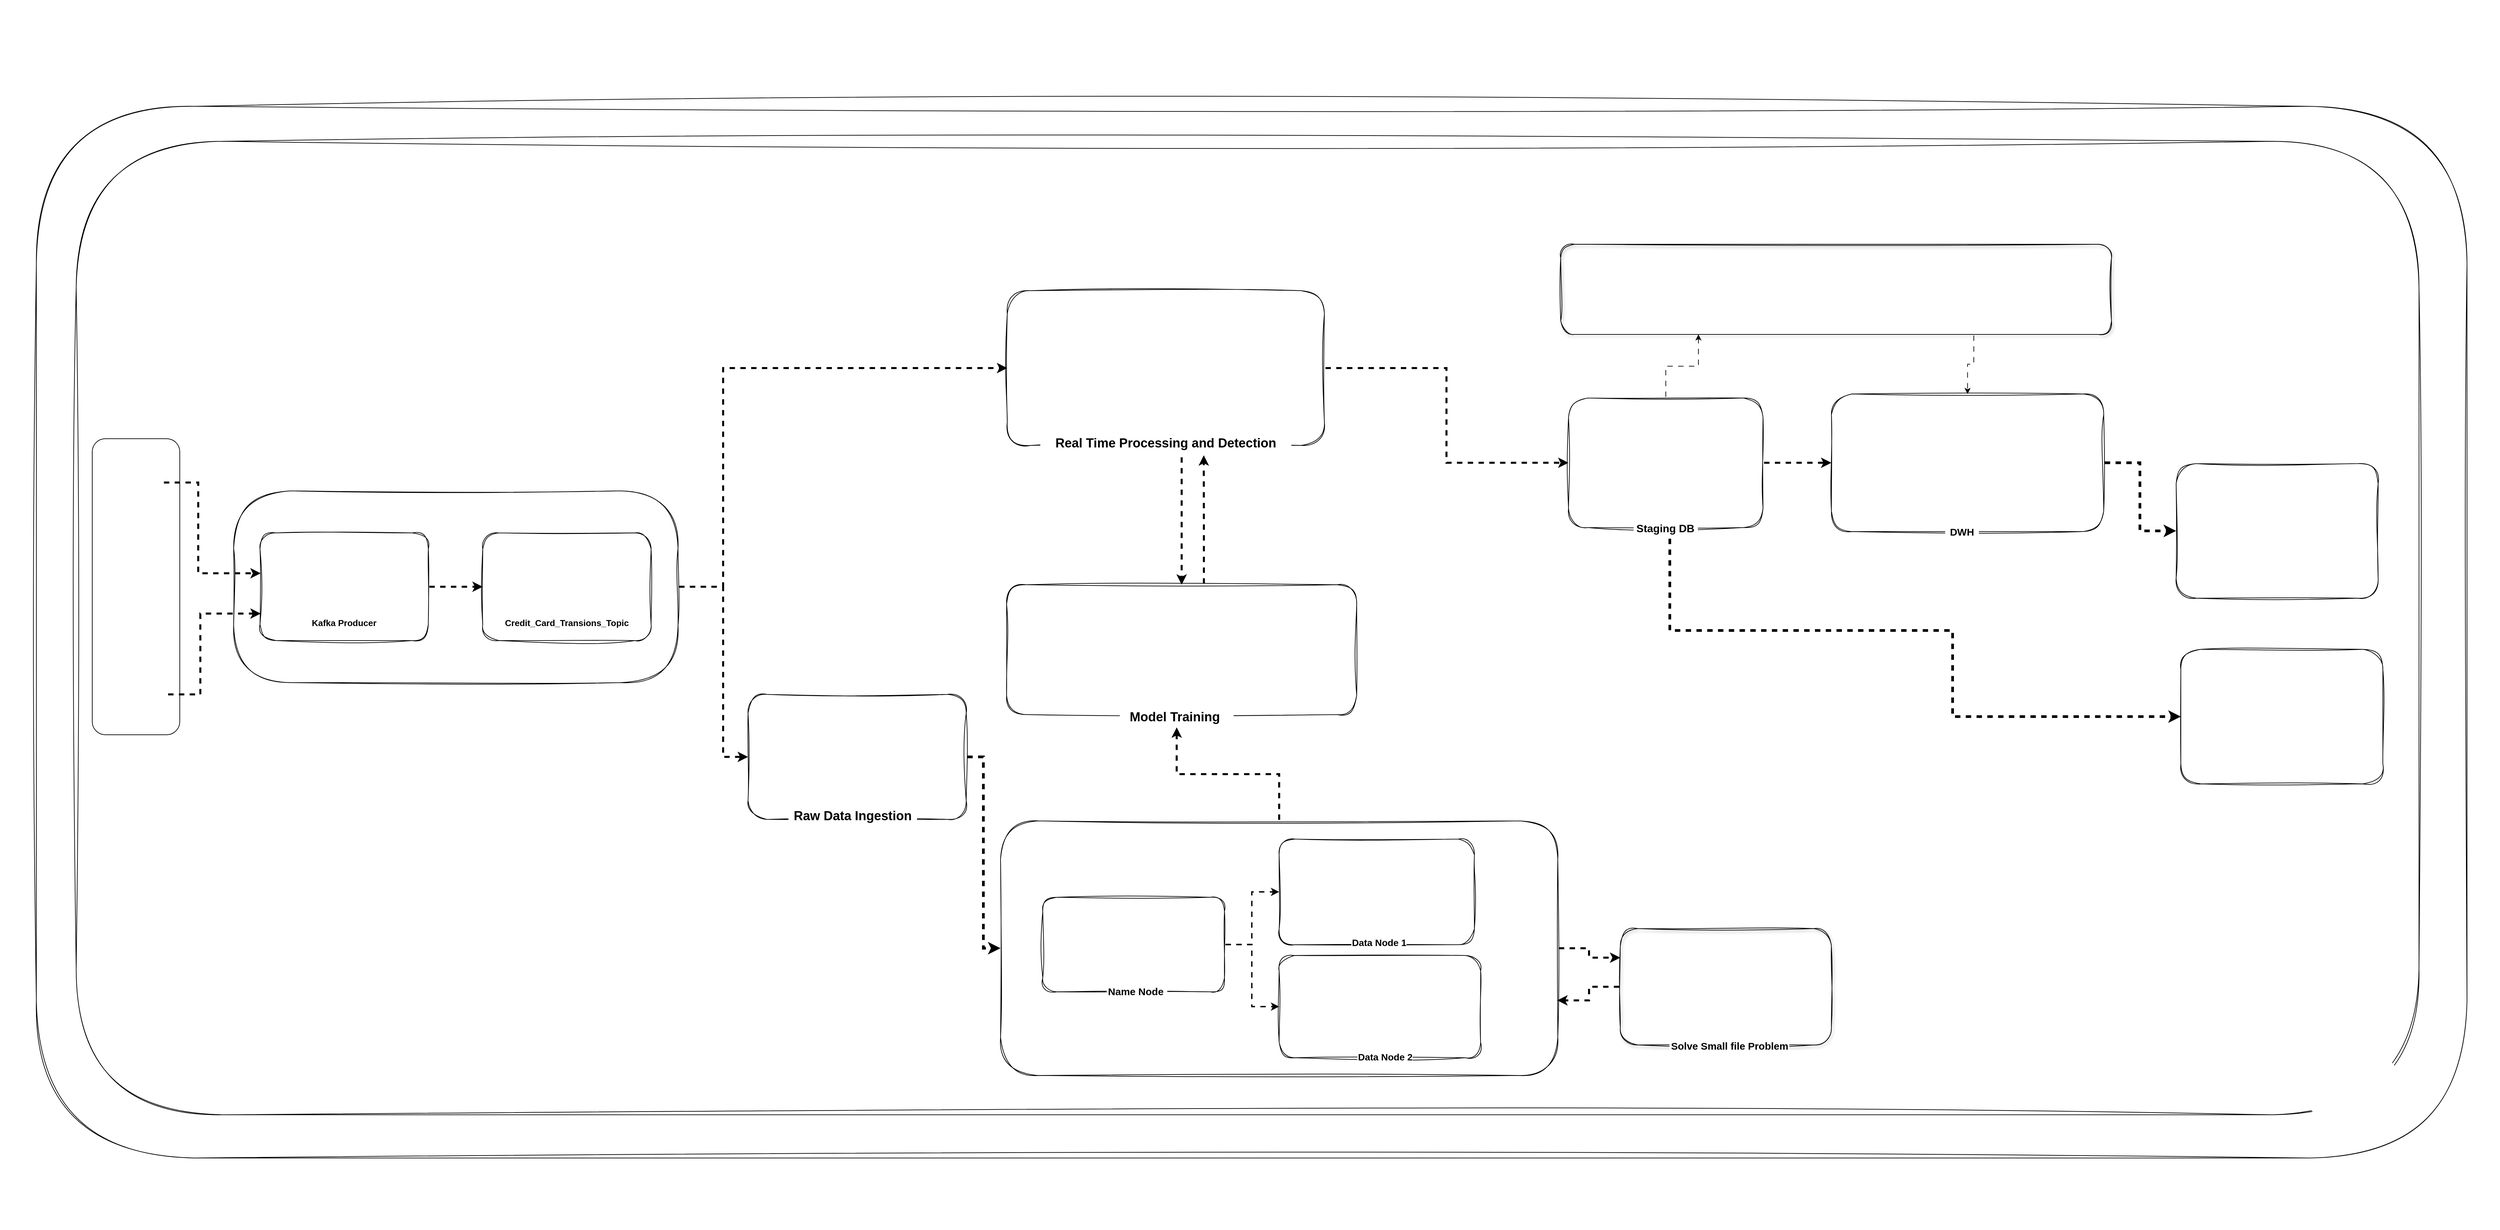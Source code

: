 <mxfile version="24.7.17">
  <diagram name="Page-1" id="LfsDnY6Bl6Zb3LHkaW1e">
    <mxGraphModel dx="-500" dy="3830" grid="0" gridSize="10" guides="1" tooltips="1" connect="1" arrows="1" fold="1" page="0" pageScale="1" pageWidth="850" pageHeight="1100" math="0" shadow="0">
      <root>
        <mxCell id="0" />
        <mxCell id="1" parent="0" />
        <mxCell id="5ppa_W2AHfOyXd1nZIk5-3" value="" style="group" parent="1" vertex="1" connectable="0">
          <mxGeometry x="4964" y="-1549" width="3712" height="1826.98" as="geometry" />
        </mxCell>
        <mxCell id="kcarH5I2NXuh7Zedb2XX-24" value="" style="rounded=1;whiteSpace=wrap;html=1;fillColor=none;sketch=1;curveFitting=1;jiggle=2;" parent="5ppa_W2AHfOyXd1nZIk5-3" vertex="1">
          <mxGeometry x="1111" y="1032" width="324" height="185.73" as="geometry" />
        </mxCell>
        <mxCell id="kcarH5I2NXuh7Zedb2XX-94" value="" style="group" parent="5ppa_W2AHfOyXd1nZIk5-3" vertex="1" connectable="0">
          <mxGeometry x="3232" y="688.98" width="300" height="200" as="geometry" />
        </mxCell>
        <mxCell id="kcarH5I2NXuh7Zedb2XX-93" value="" style="rounded=1;whiteSpace=wrap;html=1;fillColor=none;sketch=1;curveFitting=1;jiggle=2;" parent="kcarH5I2NXuh7Zedb2XX-94" vertex="1">
          <mxGeometry width="300" height="200" as="geometry" />
        </mxCell>
        <mxCell id="kcarH5I2NXuh7Zedb2XX-80" value="" style="shape=image;verticalLabelPosition=bottom;labelBackgroundColor=default;verticalAlign=top;aspect=fixed;imageAspect=0;image=https://logos-world.net/wp-content/uploads/2022/02/Microsoft-Power-BI-Symbol.png;" parent="kcarH5I2NXuh7Zedb2XX-94" vertex="1">
          <mxGeometry x="14" y="18.49" width="274.67" height="154.51" as="geometry" />
        </mxCell>
        <mxCell id="kcarH5I2NXuh7Zedb2XX-96" value="" style="group" parent="5ppa_W2AHfOyXd1nZIk5-3" vertex="1" connectable="0">
          <mxGeometry x="3239" y="964.98" width="300" height="200" as="geometry" />
        </mxCell>
        <mxCell id="kcarH5I2NXuh7Zedb2XX-95" value="" style="rounded=1;whiteSpace=wrap;html=1;fillColor=none;sketch=1;curveFitting=1;jiggle=2;" parent="kcarH5I2NXuh7Zedb2XX-96" vertex="1">
          <mxGeometry width="300.0" height="200" as="geometry" />
        </mxCell>
        <mxCell id="kcarH5I2NXuh7Zedb2XX-79" value="" style="shape=image;verticalLabelPosition=bottom;labelBackgroundColor=default;verticalAlign=top;aspect=fixed;imageAspect=0;image=https://www.turbogeek.co.uk/wp-content/uploads/2020/09/1200px-Grafana_logo.svg_.png;" parent="kcarH5I2NXuh7Zedb2XX-96" vertex="1">
          <mxGeometry x="63.27" y="8" width="173.46" height="177" as="geometry" />
        </mxCell>
        <mxCell id="kere6LFMNqeJJOD1_rnF-20" style="edgeStyle=orthogonalEdgeStyle;rounded=0;orthogonalLoop=1;jettySize=auto;html=1;entryX=0;entryY=0.5;entryDx=0;entryDy=0;strokeWidth=3;flowAnimation=1;exitX=1;exitY=0.5;exitDx=0;exitDy=0;" parent="5ppa_W2AHfOyXd1nZIk5-3" source="kere6LFMNqeJJOD1_rnF-14" target="kcarH5I2NXuh7Zedb2XX-81" edge="1">
          <mxGeometry relative="1" as="geometry">
            <mxPoint x="2225" y="538.067" as="sourcePoint" />
          </mxGeometry>
        </mxCell>
        <mxCell id="kcarH5I2NXuh7Zedb2XX-18" value="" style="group" parent="5ppa_W2AHfOyXd1nZIk5-3" vertex="1" connectable="0">
          <mxGeometry x="386.14" y="791.98" width="250" height="160.0" as="geometry" />
        </mxCell>
        <mxCell id="kcarH5I2NXuh7Zedb2XX-12" value="Kafka Producer" style="shape=image;verticalLabelPosition=bottom;labelBackgroundColor=default;verticalAlign=top;aspect=fixed;imageAspect=0;image=https://static-00.iconduck.com/assets.00/kafka-icon-2048x935-cvu4503l.png;fontSize=13;fontStyle=1" parent="kcarH5I2NXuh7Zedb2XX-18" vertex="1">
          <mxGeometry x="38.35" y="40.44" width="173.29" height="79.13" as="geometry" />
        </mxCell>
        <mxCell id="kcarH5I2NXuh7Zedb2XX-17" value="" style="rounded=1;whiteSpace=wrap;html=1;fillColor=none;sketch=1;curveFitting=1;jiggle=2;" parent="kcarH5I2NXuh7Zedb2XX-18" vertex="1">
          <mxGeometry width="250" height="160" as="geometry" />
        </mxCell>
        <mxCell id="kcarH5I2NXuh7Zedb2XX-13" value="" style="rounded=1;whiteSpace=wrap;html=1;fillColor=none;sketch=1;curveFitting=1;jiggle=2;" parent="5ppa_W2AHfOyXd1nZIk5-3" vertex="1">
          <mxGeometry x="717" y="791.98" width="250" height="160" as="geometry" />
        </mxCell>
        <mxCell id="kcarH5I2NXuh7Zedb2XX-3" value="Credit_Card_Transions_Topic" style="shape=image;verticalLabelPosition=bottom;labelBackgroundColor=default;verticalAlign=top;aspect=fixed;imageAspect=0;image=https://static-00.iconduck.com/assets.00/kafka-icon-2048x935-cvu4503l.png;fontSize=13;fontStyle=1" parent="5ppa_W2AHfOyXd1nZIk5-3" vertex="1">
          <mxGeometry x="755.36" y="832.42" width="173.29" height="79.13" as="geometry" />
        </mxCell>
        <mxCell id="friyxeqYt2H_IM2uGogb-9" style="edgeStyle=orthogonalEdgeStyle;rounded=0;orthogonalLoop=1;jettySize=auto;html=1;entryX=0;entryY=0.5;entryDx=0;entryDy=0;flowAnimation=1;strokeWidth=3;" parent="5ppa_W2AHfOyXd1nZIk5-3" source="kcarH5I2NXuh7Zedb2XX-36" target="kere6LFMNqeJJOD1_rnF-14" edge="1">
          <mxGeometry relative="1" as="geometry">
            <Array as="points">
              <mxPoint x="1074" y="872" />
              <mxPoint x="1074" y="547" />
            </Array>
          </mxGeometry>
        </mxCell>
        <mxCell id="dS40nmtkrJW5u6FI1uuJ-8" style="edgeStyle=orthogonalEdgeStyle;rounded=0;orthogonalLoop=1;jettySize=auto;html=1;entryX=0;entryY=0.5;entryDx=0;entryDy=0;strokeWidth=3;flowAnimation=1;" parent="5ppa_W2AHfOyXd1nZIk5-3" source="kcarH5I2NXuh7Zedb2XX-36" target="kcarH5I2NXuh7Zedb2XX-24" edge="1">
          <mxGeometry relative="1" as="geometry">
            <Array as="points">
              <mxPoint x="1074" y="872" />
              <mxPoint x="1074" y="1125" />
            </Array>
          </mxGeometry>
        </mxCell>
        <mxCell id="kcarH5I2NXuh7Zedb2XX-36" value="" style="rounded=1;whiteSpace=wrap;html=1;fillColor=none;arcSize=30;sketch=1;curveFitting=1;jiggle=2;" parent="5ppa_W2AHfOyXd1nZIk5-3" vertex="1">
          <mxGeometry x="347" y="729.48" width="660" height="284.99" as="geometry" />
        </mxCell>
        <mxCell id="kcarH5I2NXuh7Zedb2XX-20" style="edgeStyle=orthogonalEdgeStyle;rounded=0;orthogonalLoop=1;jettySize=auto;html=1;entryX=0;entryY=0.5;entryDx=0;entryDy=0;flowAnimation=1;strokeWidth=3;" parent="5ppa_W2AHfOyXd1nZIk5-3" source="kcarH5I2NXuh7Zedb2XX-17" target="kcarH5I2NXuh7Zedb2XX-13" edge="1">
          <mxGeometry relative="1" as="geometry" />
        </mxCell>
        <mxCell id="kcarH5I2NXuh7Zedb2XX-30" value="" style="group" parent="5ppa_W2AHfOyXd1nZIk5-3" vertex="1" connectable="0">
          <mxGeometry x="577" y="631.98" width="220" height="125" as="geometry" />
        </mxCell>
        <mxCell id="kcarH5I2NXuh7Zedb2XX-2" value="" style="shape=image;verticalLabelPosition=bottom;labelBackgroundColor=default;verticalAlign=top;aspect=fixed;imageAspect=0;image=https://blog.medinvention.dev/content/images/2021/02/Apache-ZooKeeper.png;" parent="kcarH5I2NXuh7Zedb2XX-30" vertex="1">
          <mxGeometry x="35.2" y="27.344" width="131.414" height="71.07" as="geometry" />
        </mxCell>
        <mxCell id="kcarH5I2NXuh7Zedb2XX-50" value="" style="group" parent="5ppa_W2AHfOyXd1nZIk5-3" vertex="1" connectable="0">
          <mxGeometry x="137" y="651.98" width="130" height="440" as="geometry" />
        </mxCell>
        <mxCell id="kcarH5I2NXuh7Zedb2XX-49" value="" style="rounded=1;whiteSpace=wrap;html=1;fillColor=none;" parent="kcarH5I2NXuh7Zedb2XX-50" vertex="1">
          <mxGeometry width="130" height="440" as="geometry" />
        </mxCell>
        <mxCell id="kcarH5I2NXuh7Zedb2XX-45" value="" style="shape=image;verticalLabelPosition=bottom;labelBackgroundColor=default;verticalAlign=top;aspect=fixed;imageAspect=0;image=https://cdn-icons-png.flaticon.com/512/159/159970.png;" parent="kcarH5I2NXuh7Zedb2XX-50" vertex="1">
          <mxGeometry x="25.15" y="25.31" width="79.69" height="79.69" as="geometry" />
        </mxCell>
        <mxCell id="kcarH5I2NXuh7Zedb2XX-46" value="" style="shape=image;verticalLabelPosition=bottom;labelBackgroundColor=default;verticalAlign=top;aspect=fixed;imageAspect=0;image=https://cdn-icons-png.freepik.com/512/8552/8552832.png;" parent="kcarH5I2NXuh7Zedb2XX-50" vertex="1">
          <mxGeometry x="29.03" y="140" width="71.94" height="71.94" as="geometry" />
        </mxCell>
        <mxCell id="kcarH5I2NXuh7Zedb2XX-47" value="" style="shape=image;verticalLabelPosition=bottom;labelBackgroundColor=default;verticalAlign=top;aspect=fixed;imageAspect=0;image=https://cdn-icons-png.freepik.com/512/12877/12877931.png;" parent="kcarH5I2NXuh7Zedb2XX-50" vertex="1">
          <mxGeometry x="26.27" y="242.54" width="77.46" height="77.46" as="geometry" />
        </mxCell>
        <mxCell id="kcarH5I2NXuh7Zedb2XX-48" value="" style="shape=image;verticalLabelPosition=bottom;labelBackgroundColor=default;verticalAlign=top;aspect=fixed;imageAspect=0;image=https://cdn3.iconfinder.com/data/icons/money-glyph-silhouettes-pack/4000/22-05-20-Money-pixel-perfect-icons-glyph-14-512.png;" parent="kcarH5I2NXuh7Zedb2XX-50" vertex="1">
          <mxGeometry x="31.12" y="340" width="80" height="80" as="geometry" />
        </mxCell>
        <mxCell id="kcarH5I2NXuh7Zedb2XX-55" style="edgeStyle=orthogonalEdgeStyle;rounded=0;orthogonalLoop=1;jettySize=auto;html=1;entryX=0.061;entryY=0.43;entryDx=0;entryDy=0;entryPerimeter=0;strokeWidth=3;flowAnimation=1;" parent="5ppa_W2AHfOyXd1nZIk5-3" source="kcarH5I2NXuh7Zedb2XX-45" target="kcarH5I2NXuh7Zedb2XX-36" edge="1">
          <mxGeometry relative="1" as="geometry" />
        </mxCell>
        <mxCell id="kcarH5I2NXuh7Zedb2XX-57" style="edgeStyle=orthogonalEdgeStyle;rounded=0;orthogonalLoop=1;jettySize=auto;html=1;entryX=0.061;entryY=0.64;entryDx=0;entryDy=0;entryPerimeter=0;strokeWidth=3;flowAnimation=1;" parent="5ppa_W2AHfOyXd1nZIk5-3" source="kcarH5I2NXuh7Zedb2XX-48" target="kcarH5I2NXuh7Zedb2XX-36" edge="1">
          <mxGeometry relative="1" as="geometry" />
        </mxCell>
        <mxCell id="friyxeqYt2H_IM2uGogb-5" value="" style="group" parent="5ppa_W2AHfOyXd1nZIk5-3" vertex="1" connectable="0">
          <mxGeometry x="2318" y="362.98" width="936" height="445.02" as="geometry" />
        </mxCell>
        <mxCell id="kcarH5I2NXuh7Zedb2XX-82" value="" style="group" parent="friyxeqYt2H_IM2uGogb-5" vertex="1" connectable="0">
          <mxGeometry x="11.556" y="228.535" width="288.889" height="207.485" as="geometry" />
        </mxCell>
        <mxCell id="kcarH5I2NXuh7Zedb2XX-81" value="" style="rounded=1;whiteSpace=wrap;html=1;fillColor=none;sketch=1;curveFitting=1;jiggle=2;" parent="kcarH5I2NXuh7Zedb2XX-82" vertex="1">
          <mxGeometry width="288.889" height="192.451" as="geometry" />
        </mxCell>
        <mxCell id="kcarH5I2NXuh7Zedb2XX-77" value="" style="shape=image;verticalLabelPosition=bottom;labelBackgroundColor=default;verticalAlign=top;aspect=fixed;imageAspect=0;image=https://www.qalamcode.com/wp-content/uploads/2024/11/PostgreSQL.png;" parent="kcarH5I2NXuh7Zedb2XX-82" vertex="1">
          <mxGeometry x="69.333" y="12.028" width="161.477" height="161.778" as="geometry" />
        </mxCell>
        <mxCell id="dS40nmtkrJW5u6FI1uuJ-39" value="&lt;font size=&quot;1&quot; style=&quot;&quot;&gt;&lt;b style=&quot;font-size: 16px;&quot;&gt;Staging DB&lt;/b&gt;&lt;/font&gt;" style="text;html=1;align=center;verticalAlign=middle;whiteSpace=wrap;rounded=0;fillColor=default;" parent="kcarH5I2NXuh7Zedb2XX-82" vertex="1">
          <mxGeometry x="96.754" y="178.485" width="95.38" height="29" as="geometry" />
        </mxCell>
        <mxCell id="_22NV1dZ3HJoFYhtjVRD-41" style="edgeStyle=orthogonalEdgeStyle;rounded=0;orthogonalLoop=1;jettySize=auto;html=1;entryX=0.25;entryY=1;entryDx=0;entryDy=0;flowAnimation=1;" parent="friyxeqYt2H_IM2uGogb-5" source="kcarH5I2NXuh7Zedb2XX-81" target="kcarH5I2NXuh7Zedb2XX-90" edge="1">
          <mxGeometry relative="1" as="geometry" />
        </mxCell>
        <mxCell id="_LsLc6gDLLsDXWpWu7L5-1" value="" style="group" parent="friyxeqYt2H_IM2uGogb-5" vertex="1" connectable="0">
          <mxGeometry width="818" height="134" as="geometry" />
        </mxCell>
        <mxCell id="kcarH5I2NXuh7Zedb2XX-90" value="" style="rounded=1;whiteSpace=wrap;html=1;fillColor=none;sketch=1;curveFitting=1;jiggle=2;shadow=1;" parent="_LsLc6gDLLsDXWpWu7L5-1" vertex="1">
          <mxGeometry width="818" height="134" as="geometry" />
        </mxCell>
        <mxCell id="kcarH5I2NXuh7Zedb2XX-89" value="" style="shape=image;verticalLabelPosition=bottom;labelBackgroundColor=default;verticalAlign=top;aspect=fixed;imageAspect=0;image=https://upload.wikimedia.org/wikipedia/commons/thumb/d/de/AirflowLogo.png/1200px-AirflowLogo.png;" parent="_LsLc6gDLLsDXWpWu7L5-1" vertex="1">
          <mxGeometry x="295.883" y="14.884" width="226.243" height="87.481" as="geometry" />
        </mxCell>
        <mxCell id="kcarH5I2NXuh7Zedb2XX-88" value="" style="group" parent="5ppa_W2AHfOyXd1nZIk5-3" vertex="1" connectable="0">
          <mxGeometry x="2719.996" y="585.501" width="404.444" height="219.5" as="geometry" />
        </mxCell>
        <mxCell id="kcarH5I2NXuh7Zedb2XX-78" value="" style="shape=image;verticalLabelPosition=bottom;labelBackgroundColor=default;verticalAlign=top;aspect=fixed;imageAspect=0;image=https://upload.wikimedia.org/wikipedia/commons/thumb/f/ff/Snowflake_Logo.svg/2560px-Snowflake_Logo.svg.png;" parent="kcarH5I2NXuh7Zedb2XX-88" vertex="1">
          <mxGeometry x="33.107" y="66.155" width="338.22" height="80.889" as="geometry" />
        </mxCell>
        <mxCell id="kcarH5I2NXuh7Zedb2XX-87" value="" style="rounded=1;whiteSpace=wrap;html=1;fillColor=none;sketch=1;curveFitting=1;jiggle=2;" parent="kcarH5I2NXuh7Zedb2XX-88" vertex="1">
          <mxGeometry width="404.444" height="204.479" as="geometry" />
        </mxCell>
        <mxCell id="dS40nmtkrJW5u6FI1uuJ-40" value="&lt;font style=&quot;font-size: 15px;&quot;&gt;&lt;b&gt;DWH&lt;/b&gt;&lt;/font&gt;" style="text;html=1;align=center;verticalAlign=middle;whiteSpace=wrap;rounded=0;fillColor=default;" parent="kcarH5I2NXuh7Zedb2XX-88" vertex="1">
          <mxGeometry x="169" y="189.5" width="50" height="30" as="geometry" />
        </mxCell>
        <mxCell id="_22NV1dZ3HJoFYhtjVRD-37" style="edgeStyle=orthogonalEdgeStyle;rounded=0;orthogonalLoop=1;jettySize=auto;html=1;entryX=0;entryY=0.5;entryDx=0;entryDy=0;flowAnimation=1;strokeWidth=3;" parent="5ppa_W2AHfOyXd1nZIk5-3" source="kcarH5I2NXuh7Zedb2XX-81" target="kcarH5I2NXuh7Zedb2XX-87" edge="1">
          <mxGeometry relative="1" as="geometry" />
        </mxCell>
        <mxCell id="_22NV1dZ3HJoFYhtjVRD-42" style="edgeStyle=orthogonalEdgeStyle;rounded=0;orthogonalLoop=1;jettySize=auto;html=1;exitX=0.75;exitY=1;exitDx=0;exitDy=0;entryX=0.5;entryY=0;entryDx=0;entryDy=0;flowAnimation=1;" parent="5ppa_W2AHfOyXd1nZIk5-3" source="kcarH5I2NXuh7Zedb2XX-90" target="kcarH5I2NXuh7Zedb2XX-87" edge="1">
          <mxGeometry relative="1" as="geometry" />
        </mxCell>
        <mxCell id="friyxeqYt2H_IM2uGogb-12" style="edgeStyle=orthogonalEdgeStyle;rounded=0;orthogonalLoop=1;jettySize=auto;html=1;entryX=0;entryY=0.5;entryDx=0;entryDy=0;strokeWidth=4;flowAnimation=1;" parent="5ppa_W2AHfOyXd1nZIk5-3" source="kcarH5I2NXuh7Zedb2XX-87" target="kcarH5I2NXuh7Zedb2XX-93" edge="1">
          <mxGeometry relative="1" as="geometry" />
        </mxCell>
        <mxCell id="friyxeqYt2H_IM2uGogb-13" style="edgeStyle=orthogonalEdgeStyle;rounded=0;orthogonalLoop=1;jettySize=auto;html=1;entryX=0;entryY=0.5;entryDx=0;entryDy=0;strokeWidth=4;flowAnimation=1;" parent="5ppa_W2AHfOyXd1nZIk5-3" source="dS40nmtkrJW5u6FI1uuJ-39" target="kcarH5I2NXuh7Zedb2XX-95" edge="1">
          <mxGeometry relative="1" as="geometry">
            <mxPoint x="2480" y="786.98" as="sourcePoint" />
            <Array as="points">
              <mxPoint x="2480" y="937" />
              <mxPoint x="2900" y="937" />
              <mxPoint x="2900" y="1065" />
            </Array>
          </mxGeometry>
        </mxCell>
        <mxCell id="P1ue3Hpq2hntPY72s0VW-1" style="edgeStyle=orthogonalEdgeStyle;rounded=0;orthogonalLoop=1;jettySize=auto;html=1;entryX=0;entryY=0.5;entryDx=0;entryDy=0;flowAnimation=1;strokeWidth=4;" parent="5ppa_W2AHfOyXd1nZIk5-3" source="kcarH5I2NXuh7Zedb2XX-24" target="_22NV1dZ3HJoFYhtjVRD-26" edge="1">
          <mxGeometry relative="1" as="geometry" />
        </mxCell>
        <mxCell id="dS40nmtkrJW5u6FI1uuJ-6" value="" style="shape=image;verticalLabelPosition=bottom;labelBackgroundColor=default;verticalAlign=top;aspect=fixed;imageAspect=0;image=https://www.alura.com.br/artigos/assets/spark-streaming/spark-streaming.jpg;clipPath=inset(0% 28% 0% 25%);" parent="5ppa_W2AHfOyXd1nZIk5-3" vertex="1">
          <mxGeometry x="1134.13" y="1041" width="277.74" height="153.64" as="geometry" />
        </mxCell>
        <mxCell id="P1ue3Hpq2hntPY72s0VW-104" value="" style="group" parent="5ppa_W2AHfOyXd1nZIk5-3" vertex="1" connectable="0">
          <mxGeometry x="2406.503" y="1379.997" width="313.492" height="189.003" as="geometry" />
        </mxCell>
        <mxCell id="kcarH5I2NXuh7Zedb2XX-21" value="" style="rounded=1;whiteSpace=wrap;html=1;fillColor=none;sketch=1;curveFitting=1;jiggle=2;shadow=1;glass=1;" parent="P1ue3Hpq2hntPY72s0VW-104" vertex="1">
          <mxGeometry width="313.492" height="172.973" as="geometry" />
        </mxCell>
        <mxCell id="kcarH5I2NXuh7Zedb2XX-9" value="" style="shape=image;verticalLabelPosition=bottom;labelBackgroundColor=default;verticalAlign=top;aspect=fixed;imageAspect=0;image=https://upload.wikimedia.org/wikipedia/commons/thumb/f/f3/Apache_Spark_logo.svg/512px-Apache_Spark_logo.svg.png;fontSize=13;fontStyle=1" parent="P1ue3Hpq2hntPY72s0VW-104" vertex="1">
          <mxGeometry x="32.57" y="21.98" width="248.36" height="129.02" as="geometry" />
        </mxCell>
        <mxCell id="dS40nmtkrJW5u6FI1uuJ-34" value="&lt;b&gt;&lt;font style=&quot;font-size: 15px;&quot;&gt;Solve Small file Problem&lt;/font&gt;&lt;/b&gt;" style="text;html=1;align=center;verticalAlign=middle;whiteSpace=wrap;rounded=0;fillColor=default;" parent="P1ue3Hpq2hntPY72s0VW-104" vertex="1">
          <mxGeometry x="72.997" y="159.003" width="178" height="30" as="geometry" />
        </mxCell>
        <mxCell id="kere6LFMNqeJJOD1_rnF-13" value="" style="group" parent="5ppa_W2AHfOyXd1nZIk5-3" vertex="1" connectable="0">
          <mxGeometry x="1496" y="432" width="491.17" height="246.02" as="geometry" />
        </mxCell>
        <mxCell id="kere6LFMNqeJJOD1_rnF-14" value="" style="rounded=1;whiteSpace=wrap;html=1;fillColor=none;sketch=1;curveFitting=1;jiggle=2;" parent="kere6LFMNqeJJOD1_rnF-13" vertex="1">
          <mxGeometry width="471" height="230" as="geometry" />
        </mxCell>
        <mxCell id="kere6LFMNqeJJOD1_rnF-4" value="" style="shape=image;verticalLabelPosition=bottom;labelBackgroundColor=default;verticalAlign=top;aspect=fixed;imageAspect=0;image=https://www.alura.com.br/artigos/assets/spark-streaming/spark-streaming.jpg;clipPath=inset(0% 28% 0% 25%);" parent="kere6LFMNqeJJOD1_rnF-13" vertex="1">
          <mxGeometry x="63.998" y="10.02" width="338.04" height="187" as="geometry" />
        </mxCell>
        <mxCell id="dS40nmtkrJW5u6FI1uuJ-2" value="&lt;b style=&quot;&quot;&gt;&lt;font style=&quot;font-size: 19px;&quot;&gt;Real Time Processing and Detection&lt;/font&gt;&lt;/b&gt;" style="text;html=1;align=center;verticalAlign=middle;whiteSpace=wrap;rounded=0;fillColor=default;" parent="kere6LFMNqeJJOD1_rnF-13" vertex="1">
          <mxGeometry x="49" y="207.02" width="373" height="39" as="geometry" />
        </mxCell>
        <mxCell id="_22NV1dZ3HJoFYhtjVRD-33" value="" style="group" parent="5ppa_W2AHfOyXd1nZIk5-3" vertex="1" connectable="0">
          <mxGeometry x="1486" y="1220" width="2226" height="606.98" as="geometry" />
        </mxCell>
        <mxCell id="_22NV1dZ3HJoFYhtjVRD-26" value="" style="rounded=1;whiteSpace=wrap;html=1;fillColor=none;sketch=1;curveFitting=1;jiggle=2;" parent="_22NV1dZ3HJoFYhtjVRD-33" vertex="1">
          <mxGeometry width="827.619" height="378.378" as="geometry" />
        </mxCell>
        <mxCell id="_22NV1dZ3HJoFYhtjVRD-19" value="" style="group" parent="_22NV1dZ3HJoFYhtjVRD-33" vertex="1" connectable="0">
          <mxGeometry x="413.81" y="200" width="299.19" height="152" as="geometry" />
        </mxCell>
        <mxCell id="_22NV1dZ3HJoFYhtjVRD-18" value="" style="rounded=1;whiteSpace=wrap;html=1;fillColor=none;sketch=1;curveFitting=1;jiggle=2;" parent="_22NV1dZ3HJoFYhtjVRD-19" vertex="1">
          <mxGeometry width="299.19" height="152" as="geometry" />
        </mxCell>
        <mxCell id="_22NV1dZ3HJoFYhtjVRD-16" value="Data Node 2" style="shape=image;verticalLabelPosition=bottom;labelBackgroundColor=default;verticalAlign=top;aspect=fixed;imageAspect=0;image=https://miro.medium.com/v2/resize:fit:640/1*IwREy4zpiSstXRZuGZPl3Q.png;fontStyle=1;fontSize=14;" parent="_22NV1dZ3HJoFYhtjVRD-19" vertex="1">
          <mxGeometry x="25.19" y="11" width="264.9" height="125" as="geometry" />
        </mxCell>
        <mxCell id="_22NV1dZ3HJoFYhtjVRD-21" value="" style="group" parent="_22NV1dZ3HJoFYhtjVRD-33" vertex="1" connectable="0">
          <mxGeometry x="413.81" y="27.027" width="313.492" height="157" as="geometry" />
        </mxCell>
        <mxCell id="_22NV1dZ3HJoFYhtjVRD-20" value="" style="rounded=1;whiteSpace=wrap;html=1;fillColor=none;sketch=1;curveFitting=1;jiggle=2;" parent="_22NV1dZ3HJoFYhtjVRD-21" vertex="1">
          <mxGeometry width="290" height="157" as="geometry" />
        </mxCell>
        <mxCell id="_22NV1dZ3HJoFYhtjVRD-10" value="Data Node 1" style="shape=image;verticalLabelPosition=bottom;labelBackgroundColor=default;verticalAlign=top;aspect=fixed;imageAspect=0;image=https://miro.medium.com/v2/resize:fit:640/1*IwREy4zpiSstXRZuGZPl3Q.png;fontStyle=1;fontSize=14;" parent="_22NV1dZ3HJoFYhtjVRD-21" vertex="1">
          <mxGeometry x="20.19" y="17.9" width="256.86" height="121.2" as="geometry" />
        </mxCell>
        <mxCell id="_22NV1dZ3HJoFYhtjVRD-23" value="" style="group" parent="_22NV1dZ3HJoFYhtjVRD-33" vertex="1" connectable="0">
          <mxGeometry x="62.698" y="113.514" width="285.87" height="186" as="geometry" />
        </mxCell>
        <mxCell id="_22NV1dZ3HJoFYhtjVRD-22" value="" style="rounded=1;whiteSpace=wrap;html=1;fillColor=none;sketch=1;curveFitting=1;jiggle=2;" parent="_22NV1dZ3HJoFYhtjVRD-23" vertex="1">
          <mxGeometry width="269.867" height="140.541" as="geometry" />
        </mxCell>
        <mxCell id="_22NV1dZ3HJoFYhtjVRD-15" value="" style="shape=image;verticalLabelPosition=bottom;labelBackgroundColor=default;verticalAlign=top;aspect=fixed;imageAspect=0;image=https://www.xillio.com/hubfs/Connectors/hadoop-logo.png;fontStyle=1;fontSize=14;" parent="_22NV1dZ3HJoFYhtjVRD-23" vertex="1">
          <mxGeometry x="4.3" y="-31.48" width="271.34" height="203.51" as="geometry" />
        </mxCell>
        <mxCell id="friyxeqYt2H_IM2uGogb-2" value="&lt;font style=&quot;font-size: 15px;&quot;&gt;&lt;b&gt;Name Node&lt;/b&gt;&amp;nbsp;&lt;/font&gt;" style="text;html=1;align=center;verticalAlign=middle;whiteSpace=wrap;rounded=0;fillColor=default;" parent="_22NV1dZ3HJoFYhtjVRD-23" vertex="1">
          <mxGeometry x="94.972" y="124.486" width="90" height="30" as="geometry" />
        </mxCell>
        <mxCell id="_22NV1dZ3HJoFYhtjVRD-28" style="edgeStyle=orthogonalEdgeStyle;rounded=0;orthogonalLoop=1;jettySize=auto;html=1;flowAnimation=1;strokeWidth=2;" parent="_22NV1dZ3HJoFYhtjVRD-33" source="_22NV1dZ3HJoFYhtjVRD-22" target="_22NV1dZ3HJoFYhtjVRD-18" edge="1">
          <mxGeometry relative="1" as="geometry" />
        </mxCell>
        <mxCell id="_22NV1dZ3HJoFYhtjVRD-30" style="edgeStyle=orthogonalEdgeStyle;rounded=0;orthogonalLoop=1;jettySize=auto;html=1;entryX=0;entryY=0.5;entryDx=0;entryDy=0;flowAnimation=1;strokeWidth=2;" parent="_22NV1dZ3HJoFYhtjVRD-33" source="_22NV1dZ3HJoFYhtjVRD-22" target="_22NV1dZ3HJoFYhtjVRD-20" edge="1">
          <mxGeometry relative="1" as="geometry" />
        </mxCell>
        <mxCell id="dS40nmtkrJW5u6FI1uuJ-7" value="&lt;b&gt;&lt;font style=&quot;font-size: 19px;&quot;&gt;Raw Data Ingestion&lt;/font&gt;&lt;/b&gt;" style="text;html=1;align=center;verticalAlign=middle;whiteSpace=wrap;rounded=0;fillColor=default;" parent="5ppa_W2AHfOyXd1nZIk5-3" vertex="1">
          <mxGeometry x="1171" y="1198" width="191" height="30" as="geometry" />
        </mxCell>
        <mxCell id="dS40nmtkrJW5u6FI1uuJ-23" style="edgeStyle=orthogonalEdgeStyle;rounded=0;orthogonalLoop=1;jettySize=auto;html=1;entryX=0.5;entryY=1;entryDx=0;entryDy=0;flowAnimation=1;strokeWidth=3;" parent="5ppa_W2AHfOyXd1nZIk5-3" source="_22NV1dZ3HJoFYhtjVRD-26" target="dS40nmtkrJW5u6FI1uuJ-10" edge="1">
          <mxGeometry relative="1" as="geometry" />
        </mxCell>
        <mxCell id="dS40nmtkrJW5u6FI1uuJ-31" value="" style="group" parent="5ppa_W2AHfOyXd1nZIk5-3" vertex="1" connectable="0">
          <mxGeometry x="1495" y="869" width="520" height="212" as="geometry" />
        </mxCell>
        <mxCell id="_bfDtZCsg3ACTZ2D3vB6-89" value="" style="shape=image;verticalLabelPosition=bottom;labelBackgroundColor=default;verticalAlign=top;aspect=fixed;imageAspect=0;image=https://gbhat.com/assets/images/spark_ml.png;" parent="dS40nmtkrJW5u6FI1uuJ-31" vertex="1">
          <mxGeometry x="77" y="19" width="373.27" height="146" as="geometry" />
        </mxCell>
        <mxCell id="dS40nmtkrJW5u6FI1uuJ-9" value="" style="rounded=1;whiteSpace=wrap;html=1;fillColor=none;sketch=1;curveFitting=1;jiggle=2;" parent="dS40nmtkrJW5u6FI1uuJ-31" vertex="1">
          <mxGeometry width="520" height="193" as="geometry" />
        </mxCell>
        <mxCell id="dS40nmtkrJW5u6FI1uuJ-10" value="&lt;font style=&quot;font-size: 19px;&quot;&gt;&lt;b&gt;Model Training&amp;nbsp;&lt;/b&gt;&lt;/font&gt;" style="text;html=1;align=center;verticalAlign=middle;whiteSpace=wrap;rounded=0;fillColor=default;" parent="dS40nmtkrJW5u6FI1uuJ-31" vertex="1">
          <mxGeometry x="168.14" y="182" width="169" height="30" as="geometry" />
        </mxCell>
        <mxCell id="dS40nmtkrJW5u6FI1uuJ-32" style="edgeStyle=orthogonalEdgeStyle;rounded=0;orthogonalLoop=1;jettySize=auto;html=1;flowAnimation=1;strokeWidth=3;" parent="5ppa_W2AHfOyXd1nZIk5-3" source="dS40nmtkrJW5u6FI1uuJ-2" target="dS40nmtkrJW5u6FI1uuJ-9" edge="1">
          <mxGeometry relative="1" as="geometry">
            <Array as="points">
              <mxPoint x="1755" y="722" />
              <mxPoint x="1755" y="722" />
            </Array>
          </mxGeometry>
        </mxCell>
        <mxCell id="dS40nmtkrJW5u6FI1uuJ-33" style="edgeStyle=orthogonalEdgeStyle;rounded=0;orthogonalLoop=1;jettySize=auto;html=1;entryX=0.651;entryY=0.964;entryDx=0;entryDy=0;entryPerimeter=0;flowAnimation=1;strokeWidth=3;" parent="5ppa_W2AHfOyXd1nZIk5-3" source="dS40nmtkrJW5u6FI1uuJ-9" target="dS40nmtkrJW5u6FI1uuJ-2" edge="1">
          <mxGeometry relative="1" as="geometry">
            <Array as="points">
              <mxPoint x="1788" y="794" />
              <mxPoint x="1788" y="794" />
            </Array>
          </mxGeometry>
        </mxCell>
        <mxCell id="friyxeqYt2H_IM2uGogb-4" value="" style="group" parent="5ppa_W2AHfOyXd1nZIk5-3" vertex="1" connectable="0">
          <mxGeometry width="3712" height="1721" as="geometry" />
        </mxCell>
        <mxCell id="kere6LFMNqeJJOD1_rnF-44" value="" style="group;fillColor=none;" parent="friyxeqYt2H_IM2uGogb-4" vertex="1" connectable="0">
          <mxGeometry x="28" y="158" width="3648" height="1563" as="geometry" />
        </mxCell>
        <mxCell id="_22NV1dZ3HJoFYhtjVRD-47" value="" style="rounded=1;whiteSpace=wrap;html=1;fillColor=none;container=0;sketch=1;curveFitting=1;jiggle=2;" parent="kere6LFMNqeJJOD1_rnF-44" vertex="1">
          <mxGeometry x="26" width="3610" height="1563" as="geometry" />
        </mxCell>
        <mxCell id="kcarH5I2NXuh7Zedb2XX-98" value="" style="rounded=1;whiteSpace=wrap;html=1;fillColor=none;sketch=1;curveFitting=1;jiggle=2;container=0;" parent="kere6LFMNqeJJOD1_rnF-44" vertex="1">
          <mxGeometry x="85.157" y="52.055" width="3479.518" height="1446.735" as="geometry" />
        </mxCell>
        <mxCell id="kcarH5I2NXuh7Zedb2XX-4" value="" style="shape=image;verticalLabelPosition=bottom;labelBackgroundColor=default;verticalAlign=top;aspect=fixed;imageAspect=0;image=https://www.pngplay.com/wp-content/uploads/13/Ubuntu-Logo-Transparent-Background.png;container=0;" parent="kere6LFMNqeJJOD1_rnF-44" vertex="1">
          <mxGeometry x="1577.687" y="1498.79" width="205.163" height="54.712" as="geometry" />
        </mxCell>
        <mxCell id="_22NV1dZ3HJoFYhtjVRD-45" value="" style="shape=image;verticalLabelPosition=bottom;labelBackgroundColor=default;verticalAlign=top;aspect=fixed;imageAspect=0;image=https://upload.wikimedia.org/wikipedia/commons/7/79/Docker_%28container_engine%29_logo.png;container=0;" parent="kere6LFMNqeJJOD1_rnF-44" vertex="1">
          <mxGeometry x="253.639" y="1386.567" width="519.927" height="124.261" as="geometry" />
        </mxCell>
        <mxCell id="_CQs1Z3hWOk7bnMP531Z-1" value="" style="shape=image;verticalLabelPosition=bottom;labelBackgroundColor=default;verticalAlign=top;aspect=fixed;imageAspect=0;image=https://static.vecteezy.com/system/resources/previews/024/555/259/large_2x/github-logo-transparent-free-png.png;" parent="kere6LFMNqeJJOD1_rnF-44" vertex="1">
          <mxGeometry x="3200.365" y="91.524" width="229.18" height="229.18" as="geometry" />
        </mxCell>
        <mxCell id="kcarH5I2NXuh7Zedb2XX-6" value="" style="shape=image;verticalLabelPosition=bottom;labelBackgroundColor=default;verticalAlign=top;aspect=fixed;imageAspect=0;image=https://www.pngplay.com/wp-content/uploads/3/Amazon-Web-Services-AWS-Logo-Transparent-PNG.png;rotation=-40;imageBackground=default;" parent="kere6LFMNqeJJOD1_rnF-44" vertex="1">
          <mxGeometry x="3412.675" y="1435.228" width="137.07" height="82.244" as="geometry" />
        </mxCell>
        <mxCell id="P1ue3Hpq2hntPY72s0VW-76" value="" style="shape=image;verticalLabelPosition=bottom;labelBackgroundColor=default;verticalAlign=top;aspect=fixed;imageAspect=0;image=https://code.vt.edu/uploads/-/system/project/avatar/4084/jupyter.png;" parent="kere6LFMNqeJJOD1_rnF-44" vertex="1">
          <mxGeometry x="186.004" y="130.004" width="173.728" height="173.728" as="geometry" />
        </mxCell>
        <mxCell id="kcarH5I2NXuh7Zedb2XX-5" value="" style="shape=image;verticalLabelPosition=bottom;labelBackgroundColor=default;verticalAlign=top;aspect=fixed;imageAspect=0;image=https://imgix.datadoghq.com/img/aws-integrations/amazon_ec2.png;container=0;" parent="friyxeqYt2H_IM2uGogb-4" vertex="1">
          <mxGeometry x="1584.865" width="401.292" height="256.365" as="geometry" />
        </mxCell>
        <mxCell id="5ppa_W2AHfOyXd1nZIk5-1" style="edgeStyle=orthogonalEdgeStyle;rounded=0;orthogonalLoop=1;jettySize=auto;html=1;entryX=0;entryY=0.25;entryDx=0;entryDy=0;flowAnimation=1;strokeWidth=3;" parent="5ppa_W2AHfOyXd1nZIk5-3" source="_22NV1dZ3HJoFYhtjVRD-26" target="kcarH5I2NXuh7Zedb2XX-21" edge="1">
          <mxGeometry relative="1" as="geometry" />
        </mxCell>
        <mxCell id="5ppa_W2AHfOyXd1nZIk5-2" style="edgeStyle=orthogonalEdgeStyle;rounded=0;orthogonalLoop=1;jettySize=auto;html=1;entryX=0.999;entryY=0.705;entryDx=0;entryDy=0;entryPerimeter=0;strokeWidth=3;flowAnimation=1;" parent="5ppa_W2AHfOyXd1nZIk5-3" source="kcarH5I2NXuh7Zedb2XX-21" target="_22NV1dZ3HJoFYhtjVRD-26" edge="1">
          <mxGeometry relative="1" as="geometry" />
        </mxCell>
      </root>
    </mxGraphModel>
  </diagram>
</mxfile>
